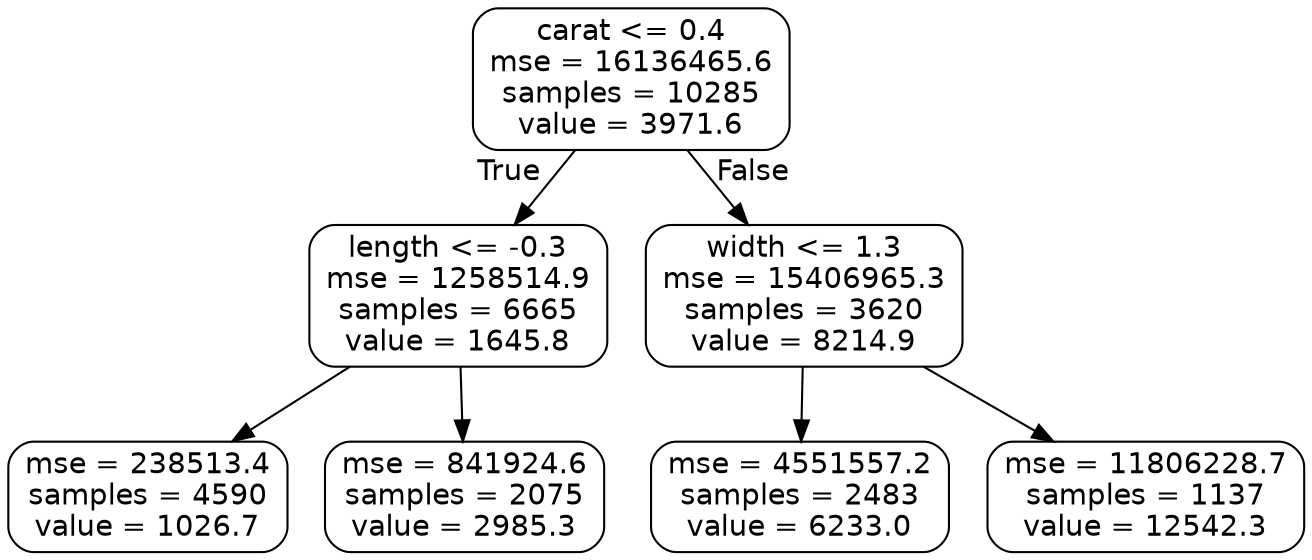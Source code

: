digraph Tree {
node [shape=box, style="rounded", color="black", fontname=helvetica] ;
edge [fontname=helvetica] ;
0 [label="carat <= 0.4\nmse = 16136465.6\nsamples = 10285\nvalue = 3971.6"] ;
1 [label="length <= -0.3\nmse = 1258514.9\nsamples = 6665\nvalue = 1645.8"] ;
0 -> 1 [labeldistance=2.5, labelangle=45, headlabel="True"] ;
2 [label="mse = 238513.4\nsamples = 4590\nvalue = 1026.7"] ;
1 -> 2 ;
3 [label="mse = 841924.6\nsamples = 2075\nvalue = 2985.3"] ;
1 -> 3 ;
4 [label="width <= 1.3\nmse = 15406965.3\nsamples = 3620\nvalue = 8214.9"] ;
0 -> 4 [labeldistance=2.5, labelangle=-45, headlabel="False"] ;
5 [label="mse = 4551557.2\nsamples = 2483\nvalue = 6233.0"] ;
4 -> 5 ;
6 [label="mse = 11806228.7\nsamples = 1137\nvalue = 12542.3"] ;
4 -> 6 ;
}